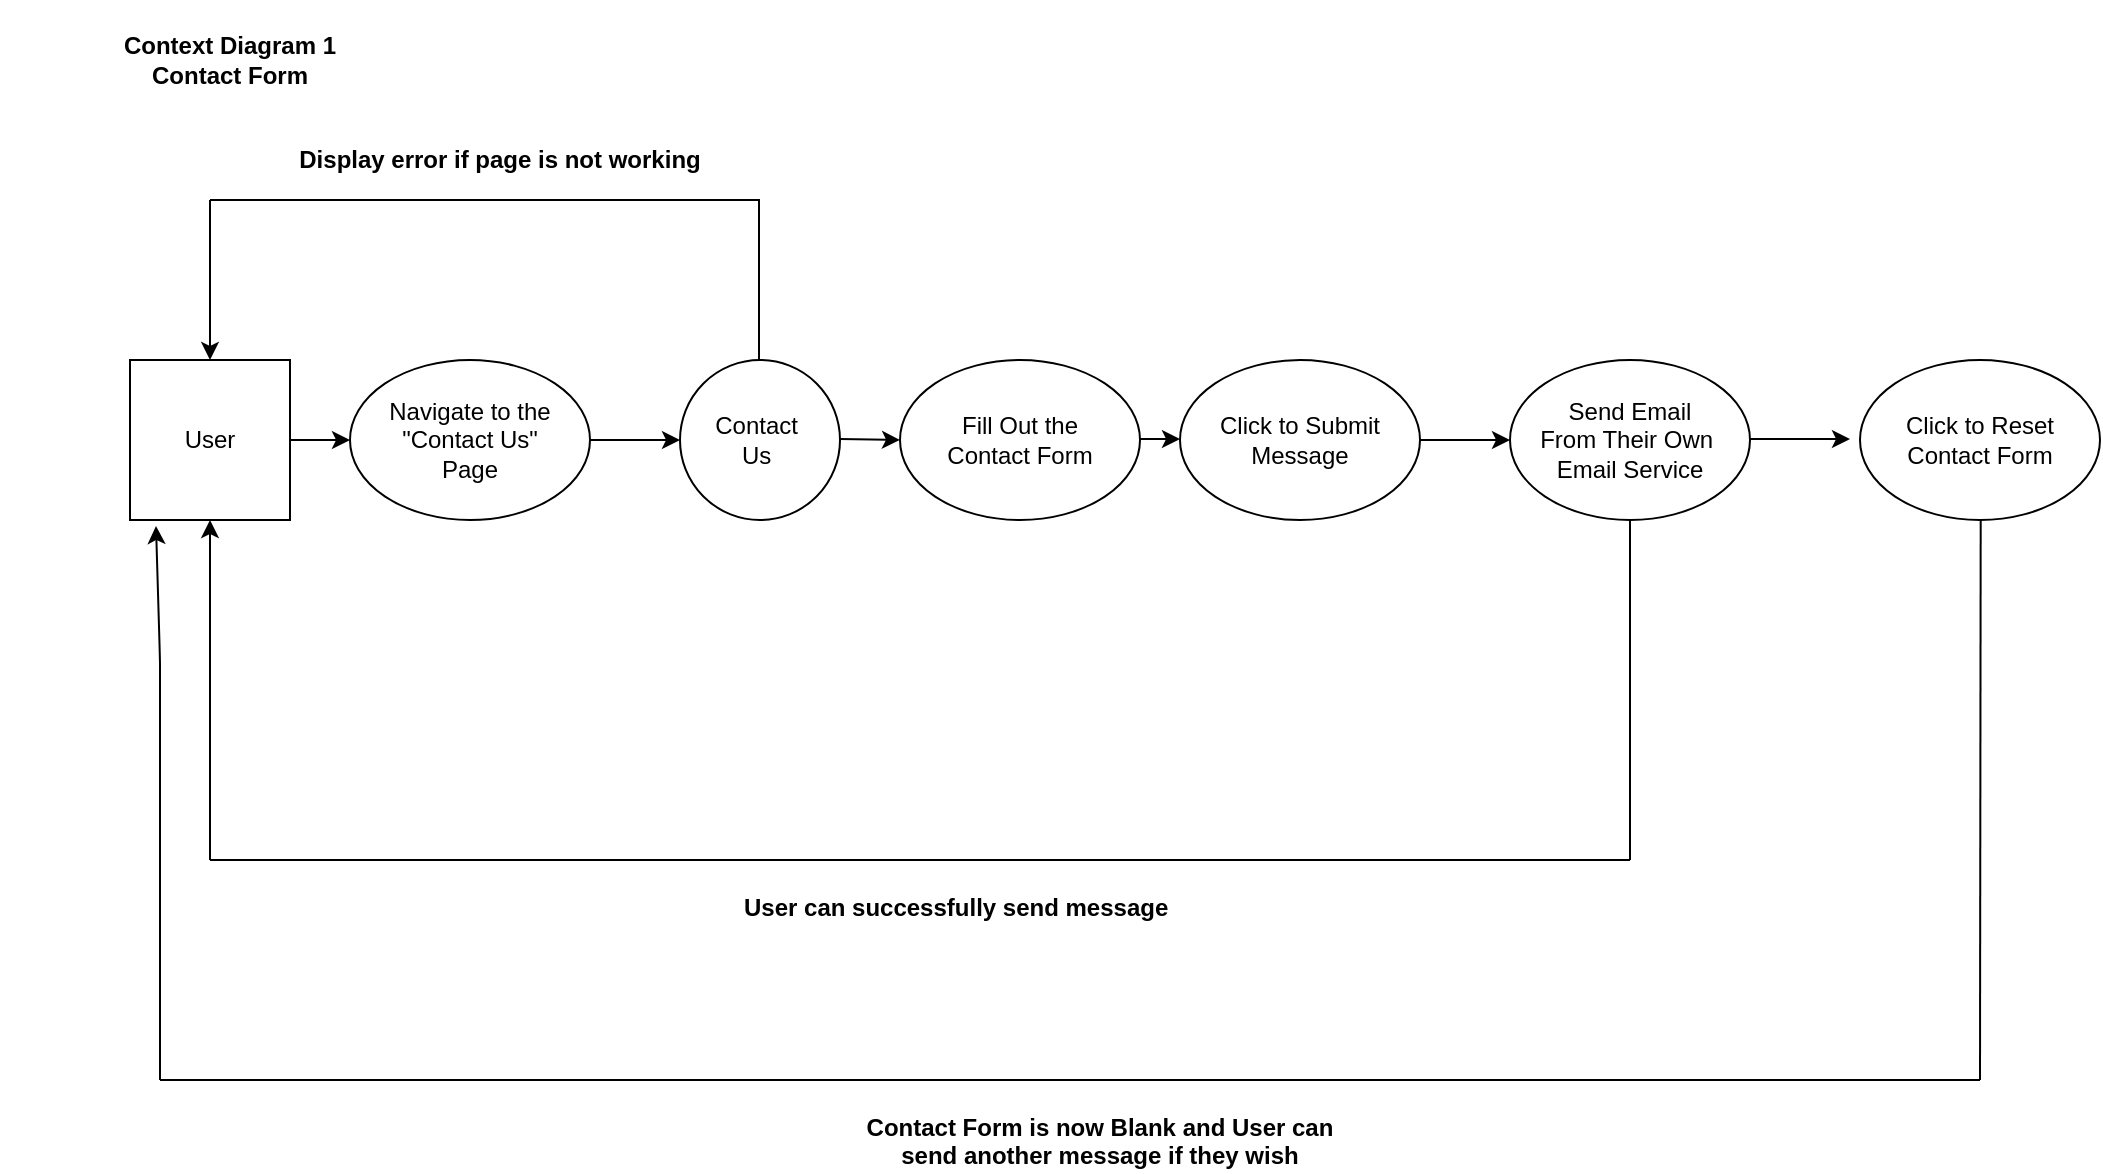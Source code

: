 <mxfile version="14.6.10" type="google"><diagram id="ywrQVm4mE0RX2wczjL58" name="Page-1"><mxGraphModel dx="2272" dy="762" grid="1" gridSize="10" guides="1" tooltips="1" connect="1" arrows="1" fold="1" page="1" pageScale="1" pageWidth="850" pageHeight="1100" math="0" shadow="0"><root><mxCell id="0"/><mxCell id="1" parent="0"/><mxCell id="i4kvzwUJISF2cwe-DrLx-1" value="&lt;b&gt;Context Diagram 1&lt;br&gt;Contact Form&lt;/b&gt;" style="text;html=1;strokeColor=none;fillColor=none;align=center;verticalAlign=middle;whiteSpace=wrap;rounded=0;" parent="1" vertex="1"><mxGeometry x="-850" y="30" width="230" height="60" as="geometry"/></mxCell><mxCell id="i4kvzwUJISF2cwe-DrLx-4" style="edgeStyle=orthogonalEdgeStyle;rounded=0;orthogonalLoop=1;jettySize=auto;html=1;exitX=1;exitY=0.5;exitDx=0;exitDy=0;entryX=0;entryY=0.5;entryDx=0;entryDy=0;" parent="1" source="i4kvzwUJISF2cwe-DrLx-2" target="i4kvzwUJISF2cwe-DrLx-3" edge="1"><mxGeometry relative="1" as="geometry"/></mxCell><mxCell id="i4kvzwUJISF2cwe-DrLx-2" value="User" style="whiteSpace=wrap;html=1;aspect=fixed;" parent="1" vertex="1"><mxGeometry x="-785" y="210" width="80" height="80" as="geometry"/></mxCell><mxCell id="i4kvzwUJISF2cwe-DrLx-6" style="edgeStyle=orthogonalEdgeStyle;rounded=0;orthogonalLoop=1;jettySize=auto;html=1;exitX=1;exitY=0.5;exitDx=0;exitDy=0;" parent="1" source="i4kvzwUJISF2cwe-DrLx-3" edge="1"><mxGeometry relative="1" as="geometry"><mxPoint x="-510" y="250" as="targetPoint"/></mxGeometry></mxCell><mxCell id="i4kvzwUJISF2cwe-DrLx-3" value="Navigate to the&lt;br&gt;&quot;Contact Us&quot;&lt;br&gt;Page" style="ellipse;whiteSpace=wrap;html=1;" parent="1" vertex="1"><mxGeometry x="-675" y="210" width="120" height="80" as="geometry"/></mxCell><mxCell id="i4kvzwUJISF2cwe-DrLx-8" value="" style="endArrow=none;html=1;" parent="1" edge="1"><mxGeometry width="50" height="50" relative="1" as="geometry"><mxPoint x="-745" y="130" as="sourcePoint"/><mxPoint x="-470" y="130" as="targetPoint"/></mxGeometry></mxCell><mxCell id="i4kvzwUJISF2cwe-DrLx-10" value="" style="endArrow=classic;html=1;entryX=0.5;entryY=0;entryDx=0;entryDy=0;" parent="1" target="i4kvzwUJISF2cwe-DrLx-2" edge="1"><mxGeometry width="50" height="50" relative="1" as="geometry"><mxPoint x="-745" y="130" as="sourcePoint"/><mxPoint x="-475" y="150" as="targetPoint"/></mxGeometry></mxCell><mxCell id="i4kvzwUJISF2cwe-DrLx-11" value="" style="endArrow=none;html=1;" parent="1" edge="1"><mxGeometry width="50" height="50" relative="1" as="geometry"><mxPoint x="-745" y="460" as="sourcePoint"/><mxPoint x="-35" y="460" as="targetPoint"/></mxGeometry></mxCell><mxCell id="i4kvzwUJISF2cwe-DrLx-13" value="" style="endArrow=classic;html=1;entryX=0.5;entryY=1;entryDx=0;entryDy=0;" parent="1" target="i4kvzwUJISF2cwe-DrLx-2" edge="1"><mxGeometry width="50" height="50" relative="1" as="geometry"><mxPoint x="-745" y="460" as="sourcePoint"/><mxPoint x="-475" y="150" as="targetPoint"/><Array as="points"><mxPoint x="-745" y="400"/><mxPoint x="-745" y="330"/><mxPoint x="-745" y="320"/><mxPoint x="-745" y="310"/><mxPoint x="-745" y="300"/></Array></mxGeometry></mxCell><mxCell id="tXAQbyS19MfzjWyhFXbT-4" value="&lt;b&gt;Display error if page is not working&lt;br&gt;&lt;/b&gt;" style="text;html=1;strokeColor=none;fillColor=none;align=center;verticalAlign=middle;whiteSpace=wrap;rounded=0;" parent="1" vertex="1"><mxGeometry x="-745" y="100" width="290" height="20" as="geometry"/></mxCell><mxCell id="GlyvYXX_dIDQqQR9Xy05-5" value="&lt;font face=&quot;helvetica&quot;&gt;&lt;b&gt;User can successfully send message&lt;/b&gt;&lt;/font&gt;" style="text;whiteSpace=wrap;html=1;" parent="1" vertex="1"><mxGeometry x="-480" y="470" width="250" height="30" as="geometry"/></mxCell><mxCell id="GlyvYXX_dIDQqQR9Xy05-6" value="Click to Submit&lt;br&gt;Message" style="ellipse;whiteSpace=wrap;html=1;" parent="1" vertex="1"><mxGeometry x="-260" y="210" width="120" height="80" as="geometry"/></mxCell><mxCell id="GlyvYXX_dIDQqQR9Xy05-8" value="Send Email&lt;br&gt;From Their Own&amp;nbsp;&lt;br&gt;Email Service" style="ellipse;whiteSpace=wrap;html=1;" parent="1" vertex="1"><mxGeometry x="-95" y="210" width="120" height="80" as="geometry"/></mxCell><mxCell id="GlyvYXX_dIDQqQR9Xy05-9" value="" style="endArrow=none;html=1;" parent="1" target="GlyvYXX_dIDQqQR9Xy05-8" edge="1"><mxGeometry width="50" height="50" relative="1" as="geometry"><mxPoint x="-35" y="460" as="sourcePoint"/><mxPoint x="-220" y="140" as="targetPoint"/></mxGeometry></mxCell><mxCell id="GlyvYXX_dIDQqQR9Xy05-10" value="" style="endArrow=classic;html=1;entryX=0;entryY=0.5;entryDx=0;entryDy=0;exitX=1;exitY=0.5;exitDx=0;exitDy=0;" parent="1" source="GlyvYXX_dIDQqQR9Xy05-6" target="GlyvYXX_dIDQqQR9Xy05-8" edge="1"><mxGeometry width="50" height="50" relative="1" as="geometry"><mxPoint x="-220.5" y="140" as="sourcePoint"/><mxPoint x="-220.5" y="220" as="targetPoint"/><Array as="points"><mxPoint x="-140" y="250"/></Array></mxGeometry></mxCell><mxCell id="GlyvYXX_dIDQqQR9Xy05-11" value="" style="endArrow=none;html=1;" parent="1" edge="1"><mxGeometry width="50" height="50" relative="1" as="geometry"><mxPoint x="-470.5" y="210" as="sourcePoint"/><mxPoint x="-470.5" y="130" as="targetPoint"/></mxGeometry></mxCell><mxCell id="T8rBhekOoR9ODhHFyYA5-2" value="Fill Out the&lt;br&gt;Contact Form" style="ellipse;whiteSpace=wrap;html=1;" vertex="1" parent="1"><mxGeometry x="-400" y="210" width="120" height="80" as="geometry"/></mxCell><mxCell id="T8rBhekOoR9ODhHFyYA5-3" value="Contact&amp;nbsp;&lt;br&gt;Us&amp;nbsp;" style="ellipse;whiteSpace=wrap;html=1;aspect=fixed;" vertex="1" parent="1"><mxGeometry x="-510" y="210" width="80" height="80" as="geometry"/></mxCell><mxCell id="T8rBhekOoR9ODhHFyYA5-4" value="" style="endArrow=classic;html=1;exitX=1;exitY=0.5;exitDx=0;exitDy=0;" edge="1" parent="1"><mxGeometry width="50" height="50" relative="1" as="geometry"><mxPoint x="-430" y="249.5" as="sourcePoint"/><mxPoint x="-400" y="250" as="targetPoint"/><Array as="points"><mxPoint x="-430" y="249.5"/></Array></mxGeometry></mxCell><mxCell id="T8rBhekOoR9ODhHFyYA5-5" value="" style="endArrow=classic;html=1;exitX=1;exitY=0.5;exitDx=0;exitDy=0;" edge="1" parent="1"><mxGeometry width="50" height="50" relative="1" as="geometry"><mxPoint x="-280" y="249.5" as="sourcePoint"/><mxPoint x="-260" y="250" as="targetPoint"/><Array as="points"><mxPoint x="-280" y="249.5"/><mxPoint x="-260" y="249.5"/></Array></mxGeometry></mxCell><mxCell id="T8rBhekOoR9ODhHFyYA5-6" value="" style="endArrow=classic;html=1;" edge="1" parent="1"><mxGeometry width="50" height="50" relative="1" as="geometry"><mxPoint x="25" y="249.5" as="sourcePoint"/><mxPoint x="75" y="249.5" as="targetPoint"/><Array as="points"><mxPoint x="25" y="249.5"/></Array></mxGeometry></mxCell><mxCell id="T8rBhekOoR9ODhHFyYA5-7" value="Click to Reset&lt;br&gt;Contact Form" style="ellipse;whiteSpace=wrap;html=1;" vertex="1" parent="1"><mxGeometry x="80" y="210" width="120" height="80" as="geometry"/></mxCell><mxCell id="T8rBhekOoR9ODhHFyYA5-8" value="" style="endArrow=none;html=1;" edge="1" parent="1"><mxGeometry width="50" height="50" relative="1" as="geometry"><mxPoint x="140" y="570" as="sourcePoint"/><mxPoint x="140.346" y="290.0" as="targetPoint"/></mxGeometry></mxCell><mxCell id="T8rBhekOoR9ODhHFyYA5-9" value="" style="endArrow=none;html=1;" edge="1" parent="1"><mxGeometry width="50" height="50" relative="1" as="geometry"><mxPoint x="-770" y="570" as="sourcePoint"/><mxPoint x="140" y="570" as="targetPoint"/></mxGeometry></mxCell><mxCell id="T8rBhekOoR9ODhHFyYA5-10" value="" style="endArrow=classic;html=1;" edge="1" parent="1"><mxGeometry width="50" height="50" relative="1" as="geometry"><mxPoint x="-770" y="570" as="sourcePoint"/><mxPoint x="-772" y="293" as="targetPoint"/><Array as="points"><mxPoint x="-770" y="460"/><mxPoint x="-770" y="390"/><mxPoint x="-770" y="380"/><mxPoint x="-770" y="370"/><mxPoint x="-770" y="360"/></Array></mxGeometry></mxCell><mxCell id="T8rBhekOoR9ODhHFyYA5-11" value="&lt;font face=&quot;helvetica&quot;&gt;&lt;b&gt;Contact Form is now Blank and User can send another message if they wish&lt;/b&gt;&lt;/font&gt;" style="text;whiteSpace=wrap;html=1;align=center;" vertex="1" parent="1"><mxGeometry x="-425" y="580" width="250" height="30" as="geometry"/></mxCell></root></mxGraphModel></diagram></mxfile>